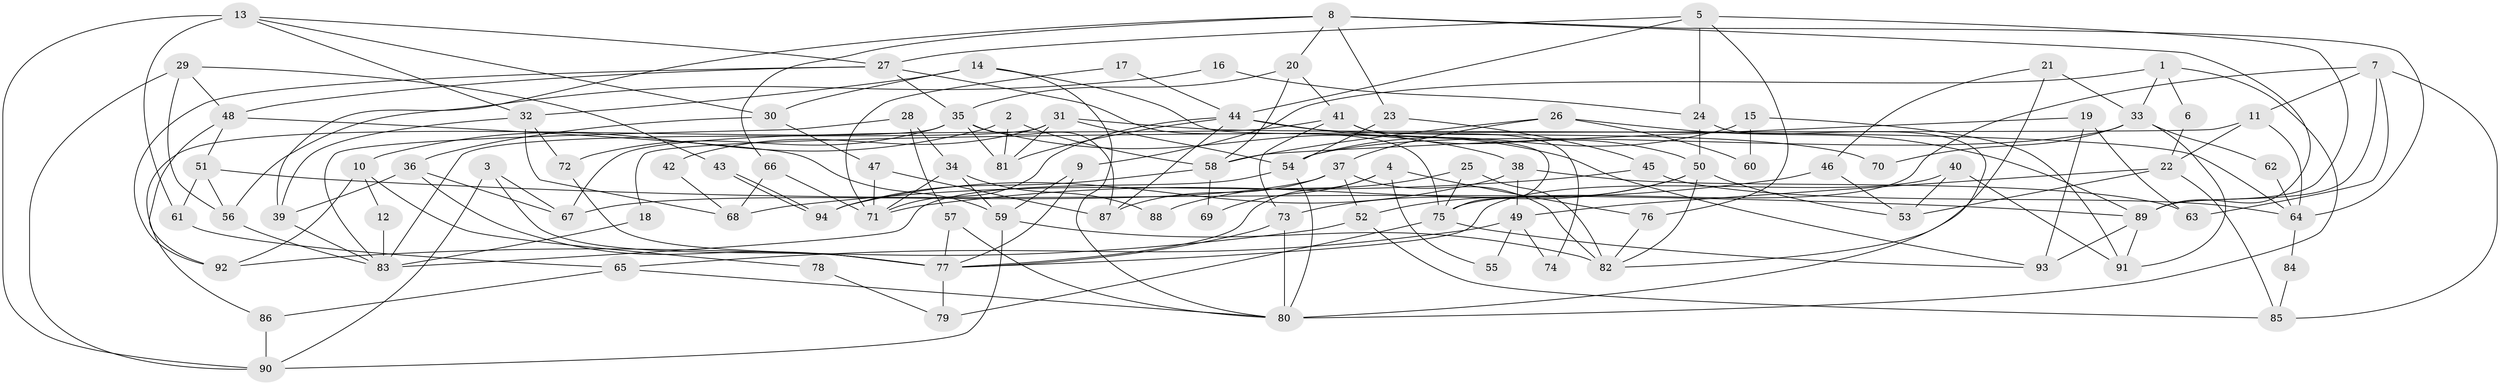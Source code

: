 // coarse degree distribution, {4: 0.15873015873015872, 3: 0.2222222222222222, 8: 0.09523809523809523, 5: 0.1111111111111111, 7: 0.12698412698412698, 10: 0.031746031746031744, 6: 0.06349206349206349, 2: 0.14285714285714285, 9: 0.047619047619047616}
// Generated by graph-tools (version 1.1) at 2025/41/03/06/25 10:41:55]
// undirected, 94 vertices, 188 edges
graph export_dot {
graph [start="1"]
  node [color=gray90,style=filled];
  1;
  2;
  3;
  4;
  5;
  6;
  7;
  8;
  9;
  10;
  11;
  12;
  13;
  14;
  15;
  16;
  17;
  18;
  19;
  20;
  21;
  22;
  23;
  24;
  25;
  26;
  27;
  28;
  29;
  30;
  31;
  32;
  33;
  34;
  35;
  36;
  37;
  38;
  39;
  40;
  41;
  42;
  43;
  44;
  45;
  46;
  47;
  48;
  49;
  50;
  51;
  52;
  53;
  54;
  55;
  56;
  57;
  58;
  59;
  60;
  61;
  62;
  63;
  64;
  65;
  66;
  67;
  68;
  69;
  70;
  71;
  72;
  73;
  74;
  75;
  76;
  77;
  78;
  79;
  80;
  81;
  82;
  83;
  84;
  85;
  86;
  87;
  88;
  89;
  90;
  91;
  92;
  93;
  94;
  1 -- 80;
  1 -- 9;
  1 -- 6;
  1 -- 33;
  2 -- 58;
  2 -- 81;
  2 -- 10;
  3 -- 67;
  3 -- 77;
  3 -- 90;
  4 -- 76;
  4 -- 77;
  4 -- 55;
  4 -- 69;
  5 -- 44;
  5 -- 24;
  5 -- 27;
  5 -- 76;
  5 -- 89;
  6 -- 22;
  7 -- 89;
  7 -- 11;
  7 -- 63;
  7 -- 75;
  7 -- 85;
  8 -- 89;
  8 -- 20;
  8 -- 23;
  8 -- 39;
  8 -- 64;
  8 -- 66;
  9 -- 77;
  9 -- 59;
  10 -- 92;
  10 -- 12;
  10 -- 78;
  11 -- 64;
  11 -- 22;
  11 -- 18;
  12 -- 83;
  13 -- 27;
  13 -- 61;
  13 -- 30;
  13 -- 32;
  13 -- 90;
  14 -- 75;
  14 -- 30;
  14 -- 32;
  14 -- 80;
  15 -- 54;
  15 -- 91;
  15 -- 60;
  16 -- 56;
  16 -- 24;
  17 -- 44;
  17 -- 71;
  18 -- 83;
  19 -- 93;
  19 -- 63;
  19 -- 58;
  20 -- 58;
  20 -- 35;
  20 -- 41;
  21 -- 82;
  21 -- 33;
  21 -- 46;
  22 -- 49;
  22 -- 85;
  22 -- 53;
  23 -- 54;
  23 -- 45;
  24 -- 50;
  24 -- 80;
  25 -- 82;
  25 -- 75;
  25 -- 88;
  26 -- 37;
  26 -- 89;
  26 -- 58;
  26 -- 60;
  27 -- 75;
  27 -- 35;
  27 -- 48;
  27 -- 92;
  28 -- 57;
  28 -- 83;
  28 -- 34;
  29 -- 48;
  29 -- 90;
  29 -- 43;
  29 -- 56;
  30 -- 36;
  30 -- 47;
  31 -- 64;
  31 -- 83;
  31 -- 42;
  31 -- 54;
  31 -- 81;
  32 -- 39;
  32 -- 68;
  32 -- 72;
  33 -- 54;
  33 -- 62;
  33 -- 70;
  33 -- 91;
  34 -- 59;
  34 -- 71;
  34 -- 88;
  35 -- 87;
  35 -- 38;
  35 -- 72;
  35 -- 81;
  35 -- 86;
  36 -- 39;
  36 -- 77;
  36 -- 67;
  37 -- 82;
  37 -- 87;
  37 -- 52;
  37 -- 67;
  38 -- 94;
  38 -- 49;
  38 -- 63;
  39 -- 83;
  40 -- 53;
  40 -- 77;
  40 -- 91;
  41 -- 67;
  41 -- 50;
  41 -- 73;
  41 -- 74;
  42 -- 68;
  43 -- 94;
  43 -- 94;
  44 -- 71;
  44 -- 81;
  44 -- 70;
  44 -- 87;
  44 -- 93;
  45 -- 68;
  45 -- 64;
  46 -- 53;
  46 -- 71;
  47 -- 71;
  47 -- 87;
  48 -- 92;
  48 -- 51;
  48 -- 59;
  49 -- 65;
  49 -- 55;
  49 -- 74;
  50 -- 73;
  50 -- 52;
  50 -- 53;
  50 -- 82;
  51 -- 89;
  51 -- 56;
  51 -- 61;
  52 -- 85;
  52 -- 92;
  54 -- 83;
  54 -- 80;
  56 -- 83;
  57 -- 77;
  57 -- 80;
  58 -- 69;
  58 -- 94;
  59 -- 90;
  59 -- 82;
  61 -- 65;
  62 -- 64;
  64 -- 84;
  65 -- 86;
  65 -- 80;
  66 -- 71;
  66 -- 68;
  72 -- 77;
  73 -- 80;
  73 -- 77;
  75 -- 93;
  75 -- 79;
  76 -- 82;
  77 -- 79;
  78 -- 79;
  84 -- 85;
  86 -- 90;
  89 -- 91;
  89 -- 93;
}
